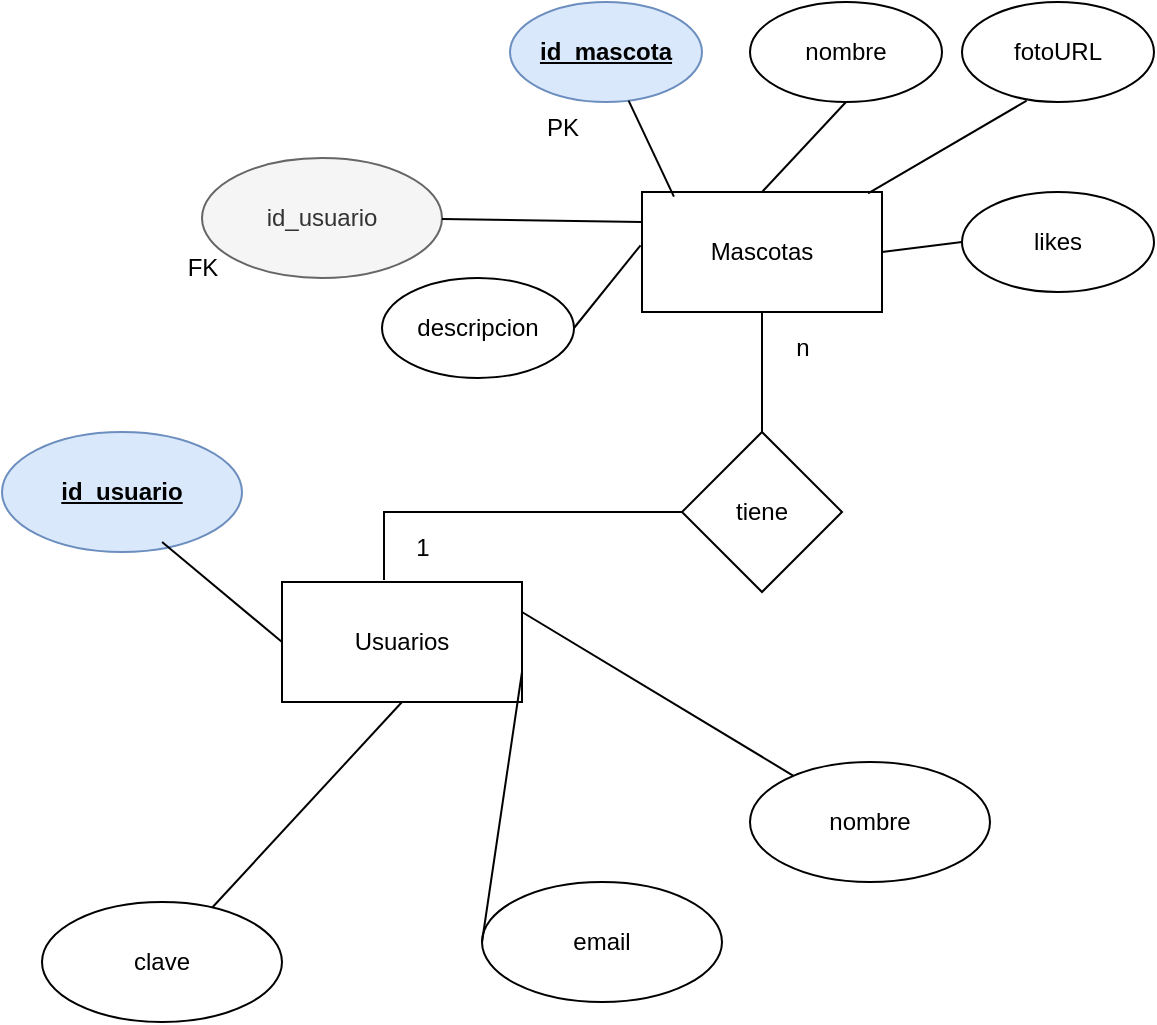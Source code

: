 <mxfile version="24.5.4" type="device">
  <diagram name="Página-1" id="aICvx2AepVoI4X7LSClf">
    <mxGraphModel dx="989" dy="538" grid="1" gridSize="10" guides="1" tooltips="1" connect="1" arrows="1" fold="1" page="1" pageScale="1" pageWidth="827" pageHeight="1169" math="0" shadow="0">
      <root>
        <mxCell id="0" />
        <mxCell id="1" parent="0" />
        <mxCell id="3EkNj4FWYhJNI-6UvC9K-1" value="Mascotas" style="rounded=0;whiteSpace=wrap;html=1;" parent="1" vertex="1">
          <mxGeometry x="360" y="265" width="120" height="60" as="geometry" />
        </mxCell>
        <mxCell id="3EkNj4FWYhJNI-6UvC9K-2" value="id_mascota" style="ellipse;whiteSpace=wrap;html=1;fillColor=#dae8fc;strokeColor=#6c8ebf;fontStyle=5" parent="1" vertex="1">
          <mxGeometry x="294" y="170" width="96" height="50" as="geometry" />
        </mxCell>
        <mxCell id="3EkNj4FWYhJNI-6UvC9K-3" value="nombre" style="ellipse;whiteSpace=wrap;html=1;" parent="1" vertex="1">
          <mxGeometry x="414" y="170" width="96" height="50" as="geometry" />
        </mxCell>
        <mxCell id="3EkNj4FWYhJNI-6UvC9K-4" value="fotoURL" style="ellipse;whiteSpace=wrap;html=1;" parent="1" vertex="1">
          <mxGeometry x="520" y="170" width="96" height="50" as="geometry" />
        </mxCell>
        <mxCell id="3EkNj4FWYhJNI-6UvC9K-5" value="likes" style="ellipse;whiteSpace=wrap;html=1;" parent="1" vertex="1">
          <mxGeometry x="520" y="265" width="96" height="50" as="geometry" />
        </mxCell>
        <mxCell id="3EkNj4FWYhJNI-6UvC9K-6" value="descripcion" style="ellipse;whiteSpace=wrap;html=1;" parent="1" vertex="1">
          <mxGeometry x="230" y="308" width="96" height="50" as="geometry" />
        </mxCell>
        <mxCell id="3EkNj4FWYhJNI-6UvC9K-7" value="" style="endArrow=none;html=1;rounded=0;exitX=0.133;exitY=0.039;exitDx=0;exitDy=0;exitPerimeter=0;" parent="1" source="3EkNj4FWYhJNI-6UvC9K-1" target="3EkNj4FWYhJNI-6UvC9K-2" edge="1">
          <mxGeometry width="50" height="50" relative="1" as="geometry">
            <mxPoint x="340" y="290" as="sourcePoint" />
            <mxPoint x="390" y="240" as="targetPoint" />
          </mxGeometry>
        </mxCell>
        <mxCell id="3EkNj4FWYhJNI-6UvC9K-8" value="" style="endArrow=none;html=1;rounded=0;entryX=0.5;entryY=1;entryDx=0;entryDy=0;exitX=0.5;exitY=0;exitDx=0;exitDy=0;" parent="1" source="3EkNj4FWYhJNI-6UvC9K-1" target="3EkNj4FWYhJNI-6UvC9K-3" edge="1">
          <mxGeometry width="50" height="50" relative="1" as="geometry">
            <mxPoint x="420" y="270" as="sourcePoint" />
            <mxPoint x="470" y="220" as="targetPoint" />
          </mxGeometry>
        </mxCell>
        <mxCell id="3EkNj4FWYhJNI-6UvC9K-9" value="" style="endArrow=none;html=1;rounded=0;entryX=0.337;entryY=0.987;entryDx=0;entryDy=0;entryPerimeter=0;exitX=0.942;exitY=0.011;exitDx=0;exitDy=0;exitPerimeter=0;" parent="1" source="3EkNj4FWYhJNI-6UvC9K-1" target="3EkNj4FWYhJNI-6UvC9K-4" edge="1">
          <mxGeometry width="50" height="50" relative="1" as="geometry">
            <mxPoint x="500" y="280" as="sourcePoint" />
            <mxPoint x="550" y="230" as="targetPoint" />
          </mxGeometry>
        </mxCell>
        <mxCell id="3EkNj4FWYhJNI-6UvC9K-10" value="" style="endArrow=none;html=1;rounded=0;entryX=0;entryY=0.5;entryDx=0;entryDy=0;exitX=1;exitY=0.5;exitDx=0;exitDy=0;" parent="1" source="3EkNj4FWYhJNI-6UvC9K-1" target="3EkNj4FWYhJNI-6UvC9K-5" edge="1">
          <mxGeometry width="50" height="50" relative="1" as="geometry">
            <mxPoint x="470" y="370" as="sourcePoint" />
            <mxPoint x="520" y="320" as="targetPoint" />
          </mxGeometry>
        </mxCell>
        <mxCell id="3EkNj4FWYhJNI-6UvC9K-11" value="" style="endArrow=none;html=1;rounded=0;entryX=-0.006;entryY=0.444;entryDx=0;entryDy=0;entryPerimeter=0;exitX=1;exitY=0.5;exitDx=0;exitDy=0;" parent="1" source="3EkNj4FWYhJNI-6UvC9K-6" target="3EkNj4FWYhJNI-6UvC9K-1" edge="1">
          <mxGeometry width="50" height="50" relative="1" as="geometry">
            <mxPoint x="280" y="380" as="sourcePoint" />
            <mxPoint x="330" y="330" as="targetPoint" />
          </mxGeometry>
        </mxCell>
        <mxCell id="3EkNj4FWYhJNI-6UvC9K-12" value="PK" style="text;html=1;align=center;verticalAlign=middle;resizable=0;points=[];autosize=1;strokeColor=none;fillColor=none;" parent="1" vertex="1">
          <mxGeometry x="300" y="218" width="40" height="30" as="geometry" />
        </mxCell>
        <mxCell id="FHma5r10q59lhAc-srOq-1" value="Usuarios" style="rounded=0;whiteSpace=wrap;html=1;" parent="1" vertex="1">
          <mxGeometry x="180" y="460" width="120" height="60" as="geometry" />
        </mxCell>
        <mxCell id="FHma5r10q59lhAc-srOq-2" value="id_usuario" style="ellipse;whiteSpace=wrap;html=1;fillColor=#dae8fc;strokeColor=#6c8ebf;fontStyle=5" parent="1" vertex="1">
          <mxGeometry x="40" y="385" width="120" height="60" as="geometry" />
        </mxCell>
        <mxCell id="FHma5r10q59lhAc-srOq-3" value="nombre" style="ellipse;whiteSpace=wrap;html=1;" parent="1" vertex="1">
          <mxGeometry x="414" y="550" width="120" height="60" as="geometry" />
        </mxCell>
        <mxCell id="FHma5r10q59lhAc-srOq-4" value="email" style="ellipse;whiteSpace=wrap;html=1;" parent="1" vertex="1">
          <mxGeometry x="280" y="610" width="120" height="60" as="geometry" />
        </mxCell>
        <mxCell id="FHma5r10q59lhAc-srOq-5" value="clave" style="ellipse;whiteSpace=wrap;html=1;" parent="1" vertex="1">
          <mxGeometry x="60" y="620" width="120" height="60" as="geometry" />
        </mxCell>
        <mxCell id="FHma5r10q59lhAc-srOq-6" value="" style="endArrow=none;html=1;rounded=0;exitX=0.667;exitY=0.917;exitDx=0;exitDy=0;exitPerimeter=0;entryX=0;entryY=0.5;entryDx=0;entryDy=0;" parent="1" source="FHma5r10q59lhAc-srOq-2" edge="1" target="FHma5r10q59lhAc-srOq-1">
          <mxGeometry width="50" height="50" relative="1" as="geometry">
            <mxPoint x="180" y="460" as="sourcePoint" />
            <mxPoint x="230" y="410" as="targetPoint" />
          </mxGeometry>
        </mxCell>
        <mxCell id="FHma5r10q59lhAc-srOq-7" value="" style="endArrow=none;html=1;rounded=0;exitX=1;exitY=0.25;exitDx=0;exitDy=0;" parent="1" source="FHma5r10q59lhAc-srOq-1" target="FHma5r10q59lhAc-srOq-3" edge="1">
          <mxGeometry width="50" height="50" relative="1" as="geometry">
            <mxPoint x="350" y="420" as="sourcePoint" />
            <mxPoint x="400" y="370" as="targetPoint" />
          </mxGeometry>
        </mxCell>
        <mxCell id="FHma5r10q59lhAc-srOq-8" value="" style="endArrow=none;html=1;rounded=0;entryX=0;entryY=0.5;entryDx=0;entryDy=0;exitX=1;exitY=0.75;exitDx=0;exitDy=0;" parent="1" source="FHma5r10q59lhAc-srOq-1" target="FHma5r10q59lhAc-srOq-4" edge="1">
          <mxGeometry width="50" height="50" relative="1" as="geometry">
            <mxPoint x="310" y="520" as="sourcePoint" />
            <mxPoint x="360" y="470" as="targetPoint" />
          </mxGeometry>
        </mxCell>
        <mxCell id="FHma5r10q59lhAc-srOq-9" value="" style="endArrow=none;html=1;rounded=0;entryX=0.5;entryY=1;entryDx=0;entryDy=0;" parent="1" source="FHma5r10q59lhAc-srOq-5" target="FHma5r10q59lhAc-srOq-1" edge="1">
          <mxGeometry width="50" height="50" relative="1" as="geometry">
            <mxPoint x="180" y="550" as="sourcePoint" />
            <mxPoint x="230" y="500" as="targetPoint" />
          </mxGeometry>
        </mxCell>
        <mxCell id="gmf0Ef4JrBvEFyx4NPX_-1" value="tiene" style="rhombus;whiteSpace=wrap;html=1;" vertex="1" parent="1">
          <mxGeometry x="380" y="385" width="80" height="80" as="geometry" />
        </mxCell>
        <mxCell id="gmf0Ef4JrBvEFyx4NPX_-2" value="" style="endArrow=none;html=1;rounded=0;entryX=0;entryY=0.5;entryDx=0;entryDy=0;exitX=0.425;exitY=-0.017;exitDx=0;exitDy=0;exitPerimeter=0;" edge="1" parent="1" source="FHma5r10q59lhAc-srOq-1" target="gmf0Ef4JrBvEFyx4NPX_-1">
          <mxGeometry width="50" height="50" relative="1" as="geometry">
            <mxPoint x="290" y="420" as="sourcePoint" />
            <mxPoint x="340" y="370" as="targetPoint" />
            <Array as="points">
              <mxPoint x="231" y="425" />
            </Array>
          </mxGeometry>
        </mxCell>
        <mxCell id="gmf0Ef4JrBvEFyx4NPX_-3" value="" style="endArrow=none;html=1;rounded=0;entryX=0.5;entryY=1;entryDx=0;entryDy=0;" edge="1" parent="1" source="gmf0Ef4JrBvEFyx4NPX_-1" target="3EkNj4FWYhJNI-6UvC9K-1">
          <mxGeometry width="50" height="50" relative="1" as="geometry">
            <mxPoint x="390" y="430" as="sourcePoint" />
            <mxPoint x="440" y="380" as="targetPoint" />
          </mxGeometry>
        </mxCell>
        <mxCell id="gmf0Ef4JrBvEFyx4NPX_-4" value="n" style="text;html=1;align=center;verticalAlign=middle;resizable=0;points=[];autosize=1;strokeColor=none;fillColor=none;" vertex="1" parent="1">
          <mxGeometry x="425" y="328" width="30" height="30" as="geometry" />
        </mxCell>
        <mxCell id="gmf0Ef4JrBvEFyx4NPX_-5" value="1" style="text;html=1;align=center;verticalAlign=middle;resizable=0;points=[];autosize=1;strokeColor=none;fillColor=none;" vertex="1" parent="1">
          <mxGeometry x="235" y="428" width="30" height="30" as="geometry" />
        </mxCell>
        <mxCell id="gmf0Ef4JrBvEFyx4NPX_-6" value="id_usuario" style="ellipse;whiteSpace=wrap;html=1;fillColor=#f5f5f5;strokeColor=#666666;fontStyle=0;fontColor=#333333;" vertex="1" parent="1">
          <mxGeometry x="140" y="248" width="120" height="60" as="geometry" />
        </mxCell>
        <mxCell id="gmf0Ef4JrBvEFyx4NPX_-7" value="" style="endArrow=none;html=1;rounded=0;entryX=0;entryY=0.25;entryDx=0;entryDy=0;" edge="1" parent="1" source="gmf0Ef4JrBvEFyx4NPX_-6" target="3EkNj4FWYhJNI-6UvC9K-1">
          <mxGeometry width="50" height="50" relative="1" as="geometry">
            <mxPoint x="120" y="230" as="sourcePoint" />
            <mxPoint x="170" y="180" as="targetPoint" />
          </mxGeometry>
        </mxCell>
        <mxCell id="gmf0Ef4JrBvEFyx4NPX_-8" value="FK" style="text;html=1;align=center;verticalAlign=middle;resizable=0;points=[];autosize=1;strokeColor=none;fillColor=none;" vertex="1" parent="1">
          <mxGeometry x="120" y="288" width="40" height="30" as="geometry" />
        </mxCell>
      </root>
    </mxGraphModel>
  </diagram>
</mxfile>
